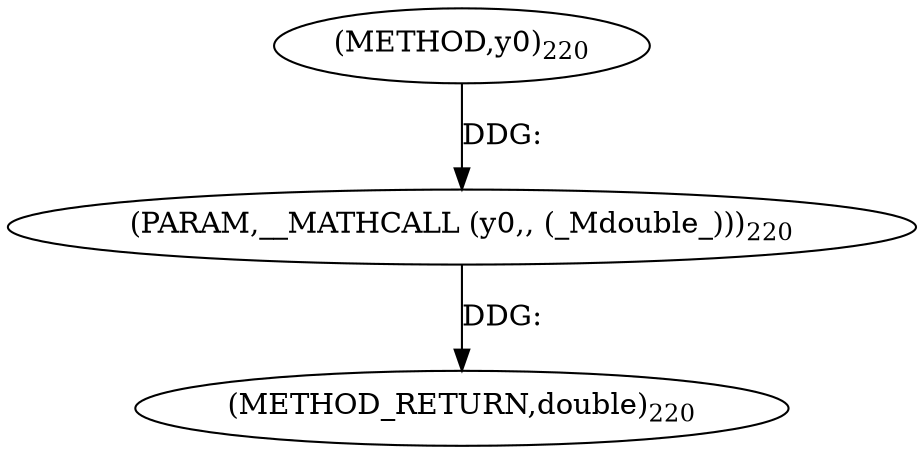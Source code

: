 digraph "y0" {  
"6352" [label = <(METHOD,y0)<SUB>220</SUB>> ]
"6354" [label = <(METHOD_RETURN,double)<SUB>220</SUB>> ]
"6353" [label = <(PARAM,__MATHCALL (y0,, (_Mdouble_)))<SUB>220</SUB>> ]
  "6353" -> "6354"  [ label = "DDG: "] 
  "6352" -> "6353"  [ label = "DDG: "] 
}

